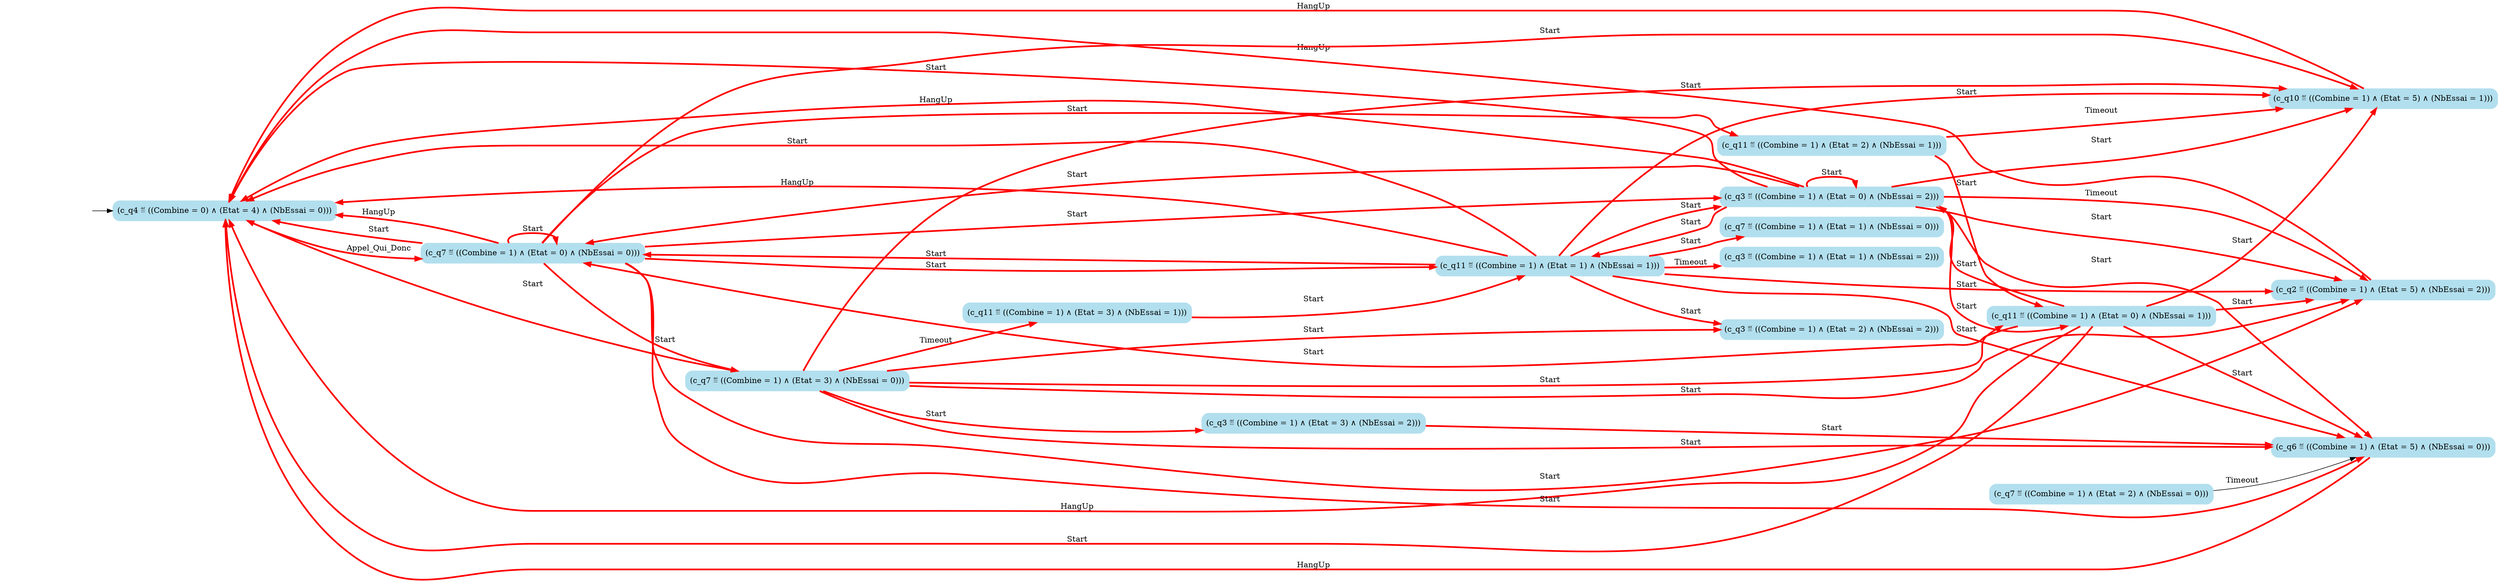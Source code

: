 digraph G {

	rankdir = LR;

	start_c_q4_101[style=invisible];

	node[shape=box, style="rounded, filled", color=lightblue2];

	c_q10_107[label="(c_q10 ≝ ((Combine = 1) ∧ (Etat = 5) ∧ (NbEssai = 1)))"];
	c_q11_81[label="(c_q11 ≝ ((Combine = 1) ∧ (Etat = 1) ∧ (NbEssai = 1)))"];
	c_q11_92[label="(c_q11 ≝ ((Combine = 1) ∧ (Etat = 2) ∧ (NbEssai = 1)))"];
	c_q4_101[label="(c_q4 ≝ ((Combine = 0) ∧ (Etat = 4) ∧ (NbEssai = 0)))"];
	c_q3_97[label="(c_q3 ≝ ((Combine = 1) ∧ (Etat = 0) ∧ (NbEssai = 2)))"];
	c_q11_106[label="(c_q11 ≝ ((Combine = 1) ∧ (Etat = 0) ∧ (NbEssai = 1)))"];
	c_q11_52[label="(c_q11 ≝ ((Combine = 1) ∧ (Etat = 3) ∧ (NbEssai = 1)))"];
	c_q3_61[label="(c_q3 ≝ ((Combine = 1) ∧ (Etat = 1) ∧ (NbEssai = 2)))"];
	c_q3_59[label="(c_q3 ≝ ((Combine = 1) ∧ (Etat = 2) ∧ (NbEssai = 2)))"];
	c_q3_31[label="(c_q3 ≝ ((Combine = 1) ∧ (Etat = 3) ∧ (NbEssai = 2)))"];
	c_q6_103[label="(c_q6 ≝ ((Combine = 1) ∧ (Etat = 5) ∧ (NbEssai = 0)))"];
	c_q7_40[label="(c_q7 ≝ ((Combine = 1) ∧ (Etat = 2) ∧ (NbEssai = 0)))"];
	c_q7_48[label="(c_q7 ≝ ((Combine = 1) ∧ (Etat = 3) ∧ (NbEssai = 0)))"];
	c_q7_69[label="(c_q7 ≝ ((Combine = 1) ∧ (Etat = 1) ∧ (NbEssai = 0)))"];
	c_q2_95[label="(c_q2 ≝ ((Combine = 1) ∧ (Etat = 5) ∧ (NbEssai = 2)))"];
	c_q7_105[label="(c_q7 ≝ ((Combine = 1) ∧ (Etat = 0) ∧ (NbEssai = 0)))"];

	start_c_q4_101 -> c_q4_101;
	c_q4_101 -> c_q7_105[label="Appel_Qui_Donc", penwidth=3, color=red];
	c_q2_95 -> c_q4_101[label="HangUp", penwidth=3, color=red];
	c_q3_97 -> c_q3_97[label="Start", penwidth=3, color=red];
	c_q3_97 -> c_q2_95[label="Start", penwidth=3, color=red];
	c_q3_97 -> c_q2_95[label="Timeout", penwidth=3, color=red];
	c_q3_97 -> c_q4_101[label="Start", penwidth=3, color=red];
	c_q3_97 -> c_q4_101[label="HangUp", penwidth=3, color=red];
	c_q3_31 -> c_q6_103[label="Start", penwidth=3, color=red];
	c_q3_97 -> c_q7_105[label="Start", penwidth=3, color=red];
	c_q3_97 -> c_q10_107[label="Start", penwidth=3, color=red];
	c_q3_97 -> c_q11_106[label="Start", penwidth=3, color=red];
	c_q6_103 -> c_q4_101[label="HangUp", penwidth=3, color=red];
	c_q7_105 -> c_q7_48[label="Start", penwidth=3, color=red];
	c_q7_105 -> c_q7_105[label="Start", penwidth=3, color=red];
	c_q7_48 -> c_q2_95[label="Start", penwidth=3, color=red];
	c_q7_48 -> c_q3_31[label="Start", penwidth=3, color=red];
	c_q7_48 -> c_q3_59[label="Start", penwidth=3, color=red];
	c_q7_48 -> c_q4_101[label="Start", penwidth=3, color=red];
	c_q7_105 -> c_q4_101[label="HangUp", penwidth=3, color=red];
	c_q7_48 -> c_q6_103[label="Start", penwidth=3, color=red];
	c_q7_40 -> c_q6_103[label="Timeout"];
	c_q7_48 -> c_q10_107[label="Start", penwidth=3, color=red];
	c_q7_48 -> c_q11_106[label="Start", penwidth=3, color=red];
	c_q7_105 -> c_q11_92[label="Start", penwidth=3, color=red];
	c_q7_48 -> c_q11_52[label="Timeout", penwidth=3, color=red];
	c_q10_107 -> c_q4_101[label="HangUp", penwidth=3, color=red];
	c_q11_52 -> c_q11_81[label="Start", penwidth=3, color=red];
	c_q11_81 -> c_q2_95[label="Start", penwidth=3, color=red];
	c_q11_81 -> c_q3_97[label="Start", penwidth=3, color=red];
	c_q11_81 -> c_q3_59[label="Start", penwidth=3, color=red];
	c_q11_81 -> c_q3_61[label="Timeout", penwidth=3, color=red];
	c_q11_81 -> c_q4_101[label="Start", penwidth=3, color=red];
	c_q11_81 -> c_q4_101[label="HangUp", penwidth=3, color=red];
	c_q11_81 -> c_q6_103[label="Start", penwidth=3, color=red];
	c_q11_81 -> c_q7_69[label="Start", penwidth=3, color=red];
	c_q11_81 -> c_q7_105[label="Start", penwidth=3, color=red];
	c_q11_81 -> c_q10_107[label="Start", penwidth=3, color=red];
	c_q11_92 -> c_q10_107[label="Timeout", penwidth=3, color=red];
	c_q7_105 -> c_q3_97[label="Start", penwidth=3, color=red];
	c_q3_97 -> c_q11_81[label="Start", penwidth=3, color=red];
	c_q7_105 -> c_q11_81[label="Start", penwidth=3, color=red];
	c_q7_105 -> c_q2_95[label="Start", penwidth=3, color=red];
	c_q3_97 -> c_q6_103[label="Start", penwidth=3, color=red];
	c_q7_105 -> c_q4_101[label="Start", penwidth=3, color=red];
	c_q7_105 -> c_q6_103[label="Start", penwidth=3, color=red];
	c_q7_105 -> c_q10_107[label="Start", penwidth=3, color=red];
	c_q11_92 -> c_q11_106[label="Start", penwidth=3, color=red];
	c_q11_106 -> c_q2_95[label="Start", penwidth=3, color=red];
	c_q11_106 -> c_q3_97[label="Start", penwidth=3, color=red];
	c_q11_106 -> c_q4_101[label="Start", penwidth=3, color=red];
	c_q11_106 -> c_q4_101[label="HangUp", penwidth=3, color=red];
	c_q11_106 -> c_q6_103[label="Start", penwidth=3, color=red];
	c_q11_106 -> c_q7_105[label="Start", penwidth=3, color=red];
	c_q11_106 -> c_q10_107[label="Start", penwidth=3, color=red];

}
